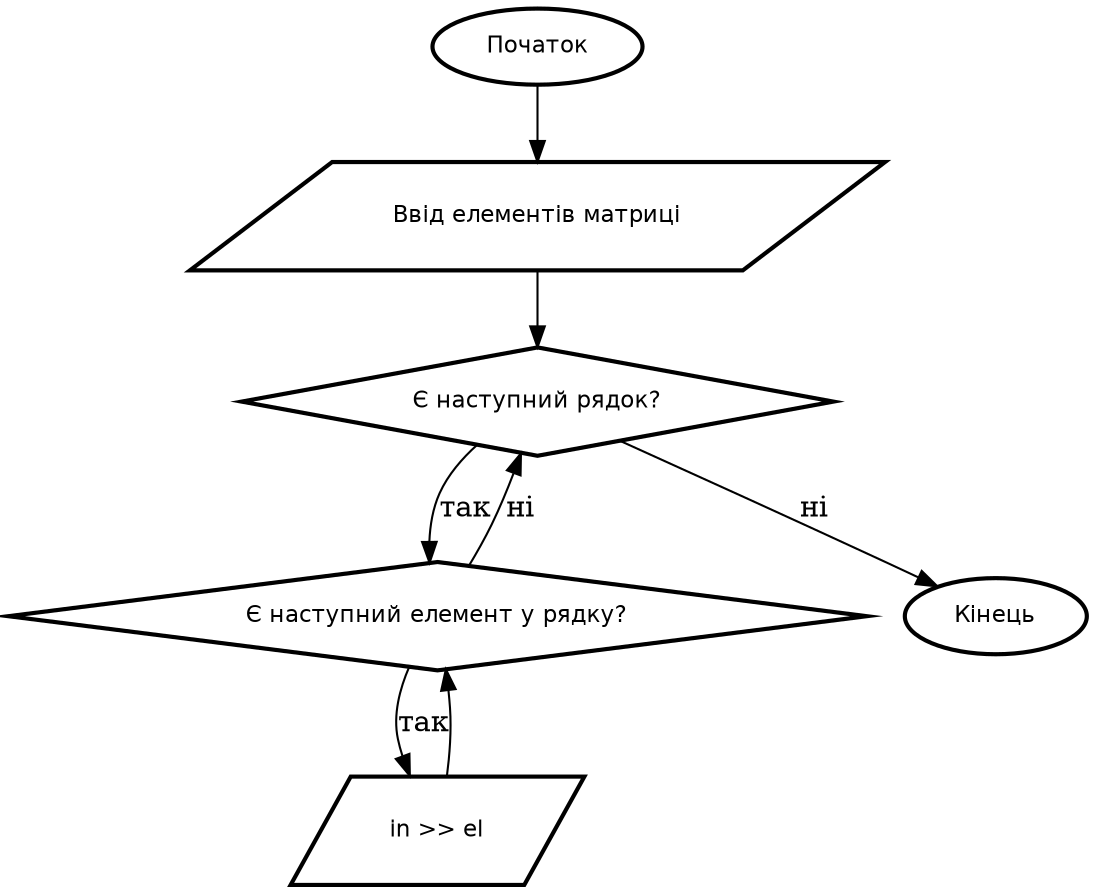digraph read {
    rankdir=TB;
    node [
    shape=box,
    style="solid,bold",
    fontname="DejaVu Sans",
    fontsize=11,
    margin="0.15,0.1",
    fixedsize=false
    ];

    start [shape=oval, label="Початок"];
    inpar [shape=parallelogram, label="Ввід елементів матриці"];
    loop1 [shape=diamond, label="Є наступний рядок?"];
    loop2 [shape=diamond, label="Є наступний елемент у рядку?"];
    read  [shape=parallelogram, label="in >> el"];
    end   [shape=oval, label="Кінець"];

    start -> inpar -> loop1;
    loop1 -> loop2 [label="так"];
    loop2 -> read  [label="так"];
    read  -> loop2;
    loop2 -> loop1 [label="ні"];
    loop1 -> end [label="ні"];
}
